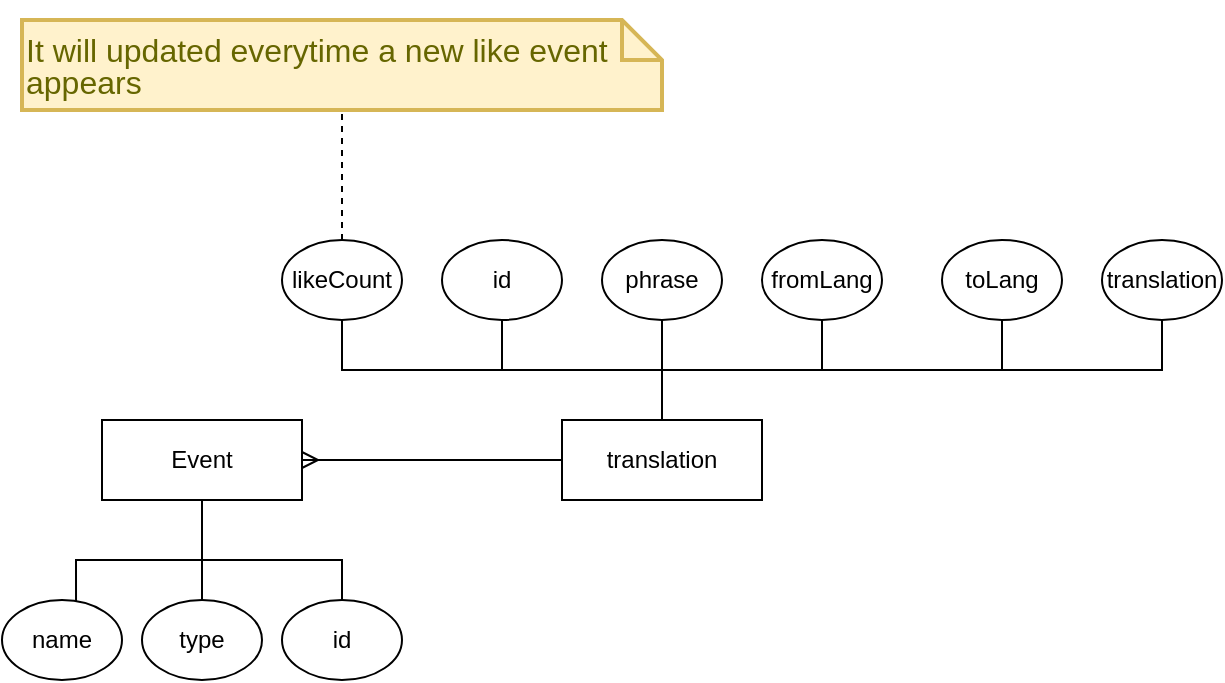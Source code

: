 <mxfile version="21.3.7" type="device">
  <diagram id="R2lEEEUBdFMjLlhIrx00" name="Page-1">
    <mxGraphModel dx="1360" dy="746" grid="1" gridSize="10" guides="1" tooltips="1" connect="1" arrows="1" fold="1" page="1" pageScale="1" pageWidth="850" pageHeight="1100" math="0" shadow="0" extFonts="Permanent Marker^https://fonts.googleapis.com/css?family=Permanent+Marker">
      <root>
        <mxCell id="0" />
        <mxCell id="1" parent="0" />
        <mxCell id="LNiCz3PUaJKumTA4EDhK-17" style="edgeStyle=orthogonalEdgeStyle;rounded=0;orthogonalLoop=1;jettySize=auto;html=1;entryX=0.5;entryY=1;entryDx=0;entryDy=0;startArrow=none;startFill=0;endArrow=none;endFill=0;" parent="1" source="LNiCz3PUaJKumTA4EDhK-1" target="LNiCz3PUaJKumTA4EDhK-10" edge="1">
          <mxGeometry relative="1" as="geometry" />
        </mxCell>
        <mxCell id="LNiCz3PUaJKumTA4EDhK-18" style="edgeStyle=orthogonalEdgeStyle;rounded=0;orthogonalLoop=1;jettySize=auto;html=1;startArrow=none;startFill=0;endArrow=none;endFill=0;" parent="1" source="LNiCz3PUaJKumTA4EDhK-1" target="LNiCz3PUaJKumTA4EDhK-11" edge="1">
          <mxGeometry relative="1" as="geometry" />
        </mxCell>
        <mxCell id="LNiCz3PUaJKumTA4EDhK-19" style="edgeStyle=orthogonalEdgeStyle;rounded=0;orthogonalLoop=1;jettySize=auto;html=1;startArrow=none;startFill=0;endArrow=none;endFill=0;" parent="1" source="LNiCz3PUaJKumTA4EDhK-1" target="LNiCz3PUaJKumTA4EDhK-12" edge="1">
          <mxGeometry relative="1" as="geometry" />
        </mxCell>
        <mxCell id="l5Vizgiaj5KO3Ue9yY54-2" style="edgeStyle=orthogonalEdgeStyle;rounded=0;orthogonalLoop=1;jettySize=auto;html=1;entryX=1;entryY=0.5;entryDx=0;entryDy=0;startArrow=none;startFill=0;endArrow=ERmany;endFill=0;exitX=0;exitY=0.5;exitDx=0;exitDy=0;" parent="1" source="LNiCz3PUaJKumTA4EDhK-1" target="l5Vizgiaj5KO3Ue9yY54-1" edge="1">
          <mxGeometry relative="1" as="geometry">
            <Array as="points">
              <mxPoint x="400" y="260" />
              <mxPoint x="400" y="260" />
            </Array>
          </mxGeometry>
        </mxCell>
        <mxCell id="3GR3aSOvoguFwPtbk9yG-3" style="edgeStyle=orthogonalEdgeStyle;rounded=0;orthogonalLoop=1;jettySize=auto;html=1;entryX=0.5;entryY=1;entryDx=0;entryDy=0;startArrow=none;startFill=0;endArrow=none;endFill=0;strokeWidth=1;" parent="1" source="LNiCz3PUaJKumTA4EDhK-1" target="3GR3aSOvoguFwPtbk9yG-2" edge="1">
          <mxGeometry relative="1" as="geometry">
            <Array as="points">
              <mxPoint x="470" y="215" />
              <mxPoint x="310" y="215" />
            </Array>
          </mxGeometry>
        </mxCell>
        <mxCell id="LNiCz3PUaJKumTA4EDhK-1" value="translation" style="whiteSpace=wrap;html=1;align=center;" parent="1" vertex="1">
          <mxGeometry x="420" y="240" width="100" height="40" as="geometry" />
        </mxCell>
        <mxCell id="LNiCz3PUaJKumTA4EDhK-10" value="id" style="ellipse;whiteSpace=wrap;html=1;align=center;" parent="1" vertex="1">
          <mxGeometry x="360" y="150" width="60" height="40" as="geometry" />
        </mxCell>
        <mxCell id="LNiCz3PUaJKumTA4EDhK-11" value="phrase" style="ellipse;whiteSpace=wrap;html=1;align=center;" parent="1" vertex="1">
          <mxGeometry x="440" y="150" width="60" height="40" as="geometry" />
        </mxCell>
        <mxCell id="LNiCz3PUaJKumTA4EDhK-12" value="fromLang" style="ellipse;whiteSpace=wrap;html=1;align=center;" parent="1" vertex="1">
          <mxGeometry x="520" y="150" width="60" height="40" as="geometry" />
        </mxCell>
        <mxCell id="l5Vizgiaj5KO3Ue9yY54-6" style="edgeStyle=orthogonalEdgeStyle;rounded=0;orthogonalLoop=1;jettySize=auto;html=1;entryX=0.617;entryY=0.025;entryDx=0;entryDy=0;entryPerimeter=0;startArrow=none;startFill=0;endArrow=none;endFill=0;" parent="1" source="l5Vizgiaj5KO3Ue9yY54-1" target="l5Vizgiaj5KO3Ue9yY54-3" edge="1">
          <mxGeometry relative="1" as="geometry">
            <Array as="points">
              <mxPoint x="240" y="310" />
              <mxPoint x="177" y="310" />
            </Array>
          </mxGeometry>
        </mxCell>
        <mxCell id="l5Vizgiaj5KO3Ue9yY54-7" style="edgeStyle=orthogonalEdgeStyle;rounded=0;orthogonalLoop=1;jettySize=auto;html=1;startArrow=none;startFill=0;endArrow=none;endFill=0;" parent="1" source="l5Vizgiaj5KO3Ue9yY54-1" target="l5Vizgiaj5KO3Ue9yY54-4" edge="1">
          <mxGeometry relative="1" as="geometry">
            <Array as="points">
              <mxPoint x="240" y="290" />
              <mxPoint x="240" y="290" />
            </Array>
          </mxGeometry>
        </mxCell>
        <mxCell id="l5Vizgiaj5KO3Ue9yY54-8" style="edgeStyle=orthogonalEdgeStyle;rounded=0;orthogonalLoop=1;jettySize=auto;html=1;entryX=0.5;entryY=0;entryDx=0;entryDy=0;startArrow=none;startFill=0;endArrow=none;endFill=0;" parent="1" source="l5Vizgiaj5KO3Ue9yY54-1" target="l5Vizgiaj5KO3Ue9yY54-5" edge="1">
          <mxGeometry relative="1" as="geometry">
            <Array as="points">
              <mxPoint x="240" y="310" />
              <mxPoint x="310" y="310" />
            </Array>
          </mxGeometry>
        </mxCell>
        <mxCell id="l5Vizgiaj5KO3Ue9yY54-1" value="Event" style="whiteSpace=wrap;html=1;align=center;" parent="1" vertex="1">
          <mxGeometry x="190" y="240" width="100" height="40" as="geometry" />
        </mxCell>
        <mxCell id="l5Vizgiaj5KO3Ue9yY54-3" value="name" style="ellipse;whiteSpace=wrap;html=1;align=center;" parent="1" vertex="1">
          <mxGeometry x="140" y="330" width="60" height="40" as="geometry" />
        </mxCell>
        <mxCell id="l5Vizgiaj5KO3Ue9yY54-4" value="type" style="ellipse;whiteSpace=wrap;html=1;align=center;" parent="1" vertex="1">
          <mxGeometry x="210" y="330" width="60" height="40" as="geometry" />
        </mxCell>
        <mxCell id="l5Vizgiaj5KO3Ue9yY54-5" value="id" style="ellipse;whiteSpace=wrap;html=1;align=center;" parent="1" vertex="1">
          <mxGeometry x="280" y="330" width="60" height="40" as="geometry" />
        </mxCell>
        <mxCell id="l5Vizgiaj5KO3Ue9yY54-12" value="toLang" style="ellipse;whiteSpace=wrap;html=1;align=center;" parent="1" vertex="1">
          <mxGeometry x="610" y="150" width="60" height="40" as="geometry" />
        </mxCell>
        <mxCell id="l5Vizgiaj5KO3Ue9yY54-13" style="edgeStyle=orthogonalEdgeStyle;rounded=0;orthogonalLoop=1;jettySize=auto;html=1;startArrow=none;startFill=0;endArrow=none;endFill=0;entryX=0.5;entryY=1;entryDx=0;entryDy=0;exitX=0.5;exitY=0;exitDx=0;exitDy=0;" parent="1" source="LNiCz3PUaJKumTA4EDhK-1" target="l5Vizgiaj5KO3Ue9yY54-12" edge="1">
          <mxGeometry relative="1" as="geometry">
            <mxPoint x="480" y="250" as="sourcePoint" />
            <mxPoint x="560" y="200" as="targetPoint" />
            <Array as="points">
              <mxPoint x="470" y="215" />
              <mxPoint x="640" y="215" />
            </Array>
          </mxGeometry>
        </mxCell>
        <mxCell id="3GR3aSOvoguFwPtbk9yG-5" style="edgeStyle=orthogonalEdgeStyle;rounded=0;orthogonalLoop=1;jettySize=auto;html=1;entryX=0.5;entryY=1;entryDx=0;entryDy=0;entryPerimeter=0;startArrow=none;startFill=0;endArrow=none;endFill=0;strokeWidth=1;dashed=1;" parent="1" source="3GR3aSOvoguFwPtbk9yG-2" target="3GR3aSOvoguFwPtbk9yG-4" edge="1">
          <mxGeometry relative="1" as="geometry" />
        </mxCell>
        <mxCell id="3GR3aSOvoguFwPtbk9yG-2" value="likeCount" style="ellipse;whiteSpace=wrap;html=1;align=center;" parent="1" vertex="1">
          <mxGeometry x="280" y="150" width="60" height="40" as="geometry" />
        </mxCell>
        <mxCell id="3GR3aSOvoguFwPtbk9yG-4" value="&lt;p style=&quot;line-height: 1 ; font-size: 16px&quot;&gt;It will updated everytime a new like event appears&lt;/p&gt;&lt;p&gt;&lt;/p&gt;" style="shape=note;strokeWidth=2;fontSize=14;size=20;whiteSpace=wrap;html=1;fillColor=#fff2cc;strokeColor=#d6b656;fontColor=#666600;align=left;" parent="1" vertex="1">
          <mxGeometry x="150" y="40" width="320" height="45" as="geometry" />
        </mxCell>
        <mxCell id="oBWGCIkM-OMqZEEIb0pA-1" value="translation" style="ellipse;whiteSpace=wrap;html=1;align=center;" vertex="1" parent="1">
          <mxGeometry x="690" y="150" width="60" height="40" as="geometry" />
        </mxCell>
        <mxCell id="oBWGCIkM-OMqZEEIb0pA-4" style="edgeStyle=orthogonalEdgeStyle;rounded=0;orthogonalLoop=1;jettySize=auto;html=1;startArrow=none;startFill=0;endArrow=none;endFill=0;exitX=0.5;exitY=0;exitDx=0;exitDy=0;" edge="1" parent="1" target="oBWGCIkM-OMqZEEIb0pA-1">
          <mxGeometry relative="1" as="geometry">
            <mxPoint x="470" y="240" as="sourcePoint" />
            <mxPoint x="640" y="190" as="targetPoint" />
            <Array as="points">
              <mxPoint x="470" y="215" />
              <mxPoint x="720" y="215" />
            </Array>
          </mxGeometry>
        </mxCell>
      </root>
    </mxGraphModel>
  </diagram>
</mxfile>
